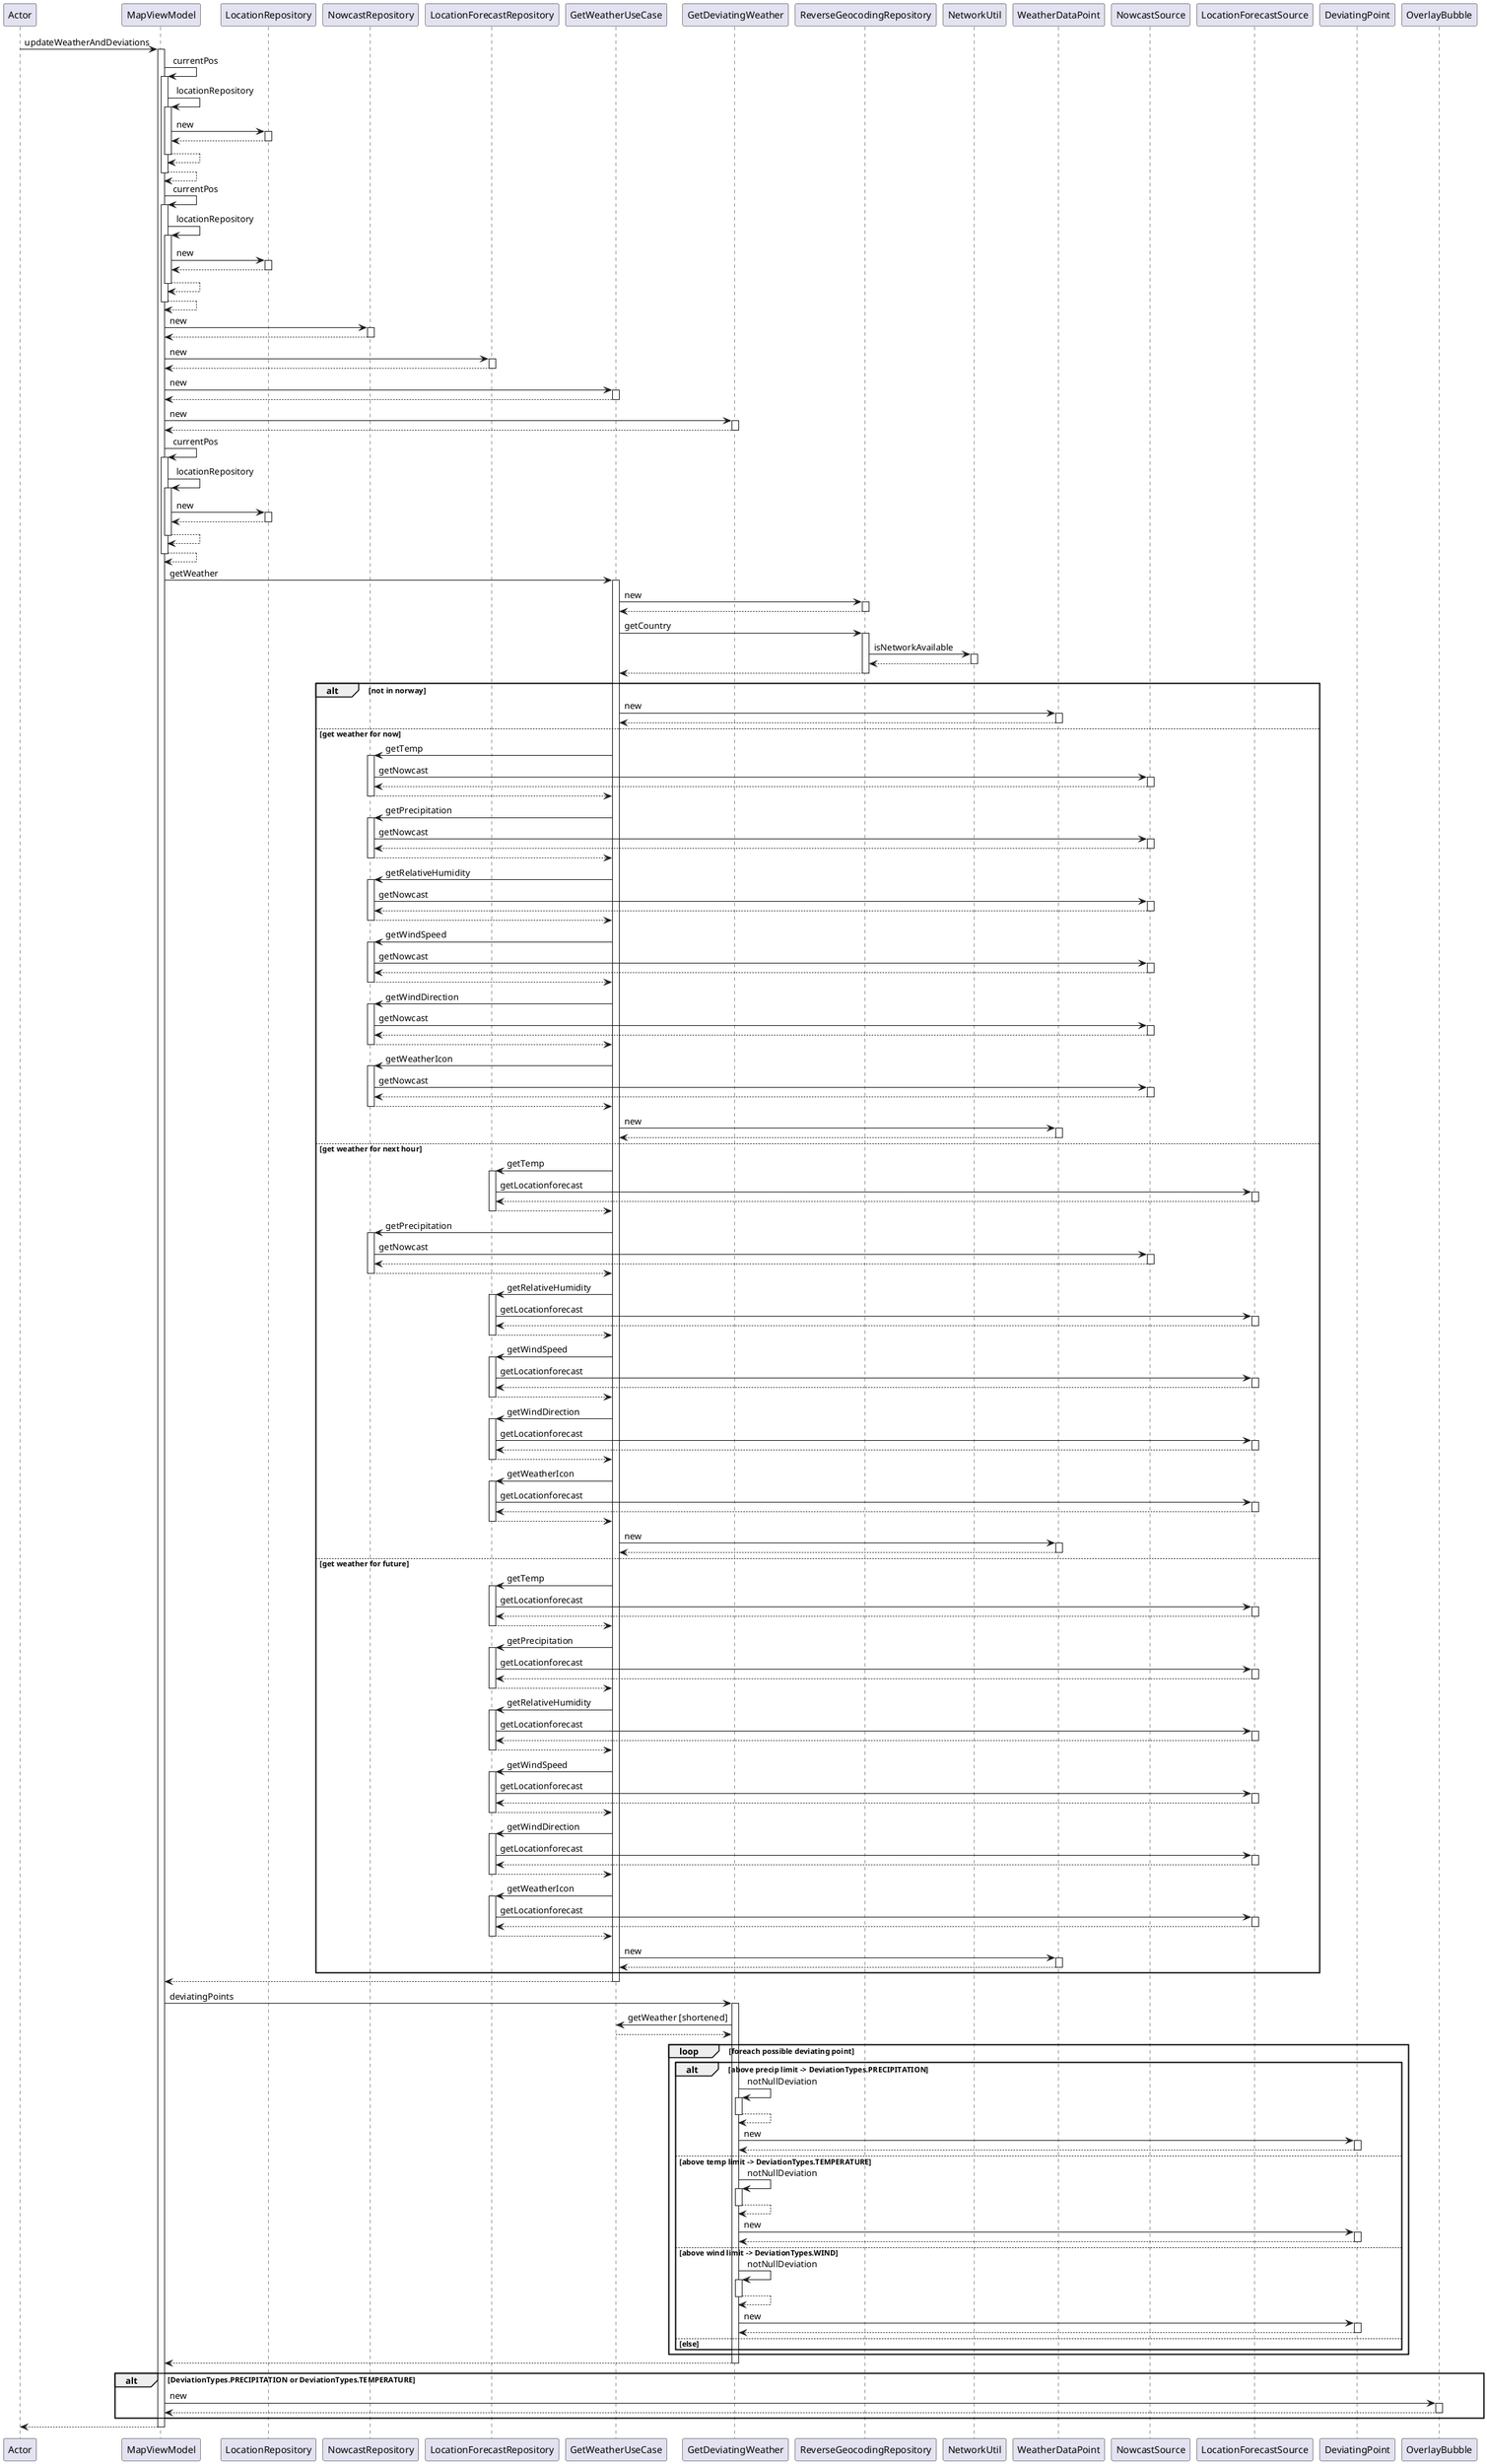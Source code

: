 @startuml
participant Actor
Actor -> MapViewModel : updateWeatherAndDeviations
activate MapViewModel
MapViewModel -> MapViewModel : currentPos
activate MapViewModel
MapViewModel -> MapViewModel : locationRepository
activate MapViewModel
MapViewModel -> LocationRepository : new
activate LocationRepository
LocationRepository --> MapViewModel
deactivate LocationRepository
MapViewModel --> MapViewModel
deactivate MapViewModel
MapViewModel --> MapViewModel
deactivate MapViewModel
MapViewModel -> MapViewModel : currentPos
activate MapViewModel
MapViewModel -> MapViewModel : locationRepository
activate MapViewModel
MapViewModel -> LocationRepository : new
activate LocationRepository
LocationRepository --> MapViewModel
deactivate LocationRepository
MapViewModel --> MapViewModel
deactivate MapViewModel
MapViewModel --> MapViewModel
deactivate MapViewModel
MapViewModel -> NowcastRepository : new
activate NowcastRepository
NowcastRepository --> MapViewModel
deactivate NowcastRepository
MapViewModel -> LocationForecastRepository : new
activate LocationForecastRepository
LocationForecastRepository --> MapViewModel
deactivate LocationForecastRepository
MapViewModel -> GetWeatherUseCase : new
activate GetWeatherUseCase
GetWeatherUseCase --> MapViewModel
deactivate GetWeatherUseCase
MapViewModel -> GetDeviatingWeather : new
activate GetDeviatingWeather
GetDeviatingWeather --> MapViewModel
deactivate GetDeviatingWeather
MapViewModel -> MapViewModel : currentPos
activate MapViewModel
MapViewModel -> MapViewModel : locationRepository
activate MapViewModel
MapViewModel -> LocationRepository : new
activate LocationRepository
LocationRepository --> MapViewModel
deactivate LocationRepository
MapViewModel --> MapViewModel
deactivate MapViewModel
MapViewModel --> MapViewModel
deactivate MapViewModel
MapViewModel -> GetWeatherUseCase : getWeather
activate GetWeatherUseCase
GetWeatherUseCase -> ReverseGeocodingRepository : new
activate ReverseGeocodingRepository
ReverseGeocodingRepository --> GetWeatherUseCase
deactivate ReverseGeocodingRepository
GetWeatherUseCase -> ReverseGeocodingRepository : getCountry
activate ReverseGeocodingRepository
ReverseGeocodingRepository -> NetworkUtil : isNetworkAvailable
activate NetworkUtil
NetworkUtil --> ReverseGeocodingRepository
deactivate NetworkUtil
ReverseGeocodingRepository --> GetWeatherUseCase
deactivate ReverseGeocodingRepository
alt not in norway
    GetWeatherUseCase -> WeatherDataPoint : new
    activate WeatherDataPoint
    WeatherDataPoint --> GetWeatherUseCase
    deactivate WeatherDataPoint

else get weather for now
    GetWeatherUseCase -> NowcastRepository : getTemp
    activate NowcastRepository
    NowcastRepository -> NowcastSource : getNowcast
    activate NowcastSource
    NowcastSource --> NowcastRepository
    deactivate NowcastSource
    NowcastRepository --> GetWeatherUseCase
    deactivate NowcastRepository
    GetWeatherUseCase -> NowcastRepository : getPrecipitation
    activate NowcastRepository
    NowcastRepository -> NowcastSource : getNowcast
    activate NowcastSource
    NowcastSource --> NowcastRepository
    deactivate NowcastSource
    NowcastRepository --> GetWeatherUseCase
    deactivate NowcastRepository
    GetWeatherUseCase -> NowcastRepository : getRelativeHumidity
    activate NowcastRepository
    NowcastRepository -> NowcastSource : getNowcast
    activate NowcastSource
    NowcastSource --> NowcastRepository
    deactivate NowcastSource
    NowcastRepository --> GetWeatherUseCase
    deactivate NowcastRepository
    GetWeatherUseCase -> NowcastRepository : getWindSpeed
    activate NowcastRepository
    NowcastRepository -> NowcastSource : getNowcast
    activate NowcastSource
    NowcastSource --> NowcastRepository
    deactivate NowcastSource
    NowcastRepository --> GetWeatherUseCase
    deactivate NowcastRepository
    GetWeatherUseCase -> NowcastRepository : getWindDirection
    activate NowcastRepository
    NowcastRepository -> NowcastSource : getNowcast
    activate NowcastSource
    NowcastSource --> NowcastRepository
    deactivate NowcastSource
    NowcastRepository --> GetWeatherUseCase
    deactivate NowcastRepository
    GetWeatherUseCase -> NowcastRepository : getWeatherIcon
    activate NowcastRepository
    NowcastRepository -> NowcastSource : getNowcast
    activate NowcastSource
    NowcastSource --> NowcastRepository
    deactivate NowcastSource
    NowcastRepository --> GetWeatherUseCase
    deactivate NowcastRepository
    GetWeatherUseCase -> WeatherDataPoint : new
    activate WeatherDataPoint
    WeatherDataPoint --> GetWeatherUseCase
    deactivate WeatherDataPoint

else get weather for next hour
    GetWeatherUseCase -> LocationForecastRepository : getTemp
    activate LocationForecastRepository
    LocationForecastRepository -> LocationForecastSource : getLocationforecast
    activate LocationForecastSource
    LocationForecastSource --> LocationForecastRepository
    deactivate LocationForecastSource
    LocationForecastRepository --> GetWeatherUseCase
    deactivate LocationForecastRepository
    GetWeatherUseCase -> NowcastRepository : getPrecipitation
    activate NowcastRepository
    NowcastRepository -> NowcastSource : getNowcast
    activate NowcastSource
    NowcastSource --> NowcastRepository
    deactivate NowcastSource
    NowcastRepository --> GetWeatherUseCase
    deactivate NowcastRepository
    GetWeatherUseCase -> LocationForecastRepository : getRelativeHumidity
    activate LocationForecastRepository
    LocationForecastRepository -> LocationForecastSource : getLocationforecast
    activate LocationForecastSource
    LocationForecastSource --> LocationForecastRepository
    deactivate LocationForecastSource
    LocationForecastRepository --> GetWeatherUseCase
    deactivate LocationForecastRepository
    GetWeatherUseCase -> LocationForecastRepository : getWindSpeed
    activate LocationForecastRepository
    LocationForecastRepository -> LocationForecastSource : getLocationforecast
    activate LocationForecastSource
    LocationForecastSource --> LocationForecastRepository
    deactivate LocationForecastSource
    LocationForecastRepository --> GetWeatherUseCase
    deactivate LocationForecastRepository
    GetWeatherUseCase -> LocationForecastRepository : getWindDirection
    activate LocationForecastRepository
    LocationForecastRepository -> LocationForecastSource : getLocationforecast
    activate LocationForecastSource
    LocationForecastSource --> LocationForecastRepository
    deactivate LocationForecastSource
    LocationForecastRepository --> GetWeatherUseCase
    deactivate LocationForecastRepository
    GetWeatherUseCase -> LocationForecastRepository : getWeatherIcon
    activate LocationForecastRepository
    LocationForecastRepository -> LocationForecastSource : getLocationforecast
    activate LocationForecastSource
    LocationForecastSource --> LocationForecastRepository
    deactivate LocationForecastSource
    LocationForecastRepository --> GetWeatherUseCase
    deactivate LocationForecastRepository
    GetWeatherUseCase -> WeatherDataPoint : new
    activate WeatherDataPoint
    WeatherDataPoint --> GetWeatherUseCase
    deactivate WeatherDataPoint

else get weather for future
    GetWeatherUseCase -> LocationForecastRepository : getTemp
    activate LocationForecastRepository
    LocationForecastRepository -> LocationForecastSource : getLocationforecast
    activate LocationForecastSource
    LocationForecastSource --> LocationForecastRepository
    deactivate LocationForecastSource
    LocationForecastRepository --> GetWeatherUseCase
    deactivate LocationForecastRepository
    GetWeatherUseCase -> LocationForecastRepository : getPrecipitation
    activate LocationForecastRepository
    LocationForecastRepository -> LocationForecastSource : getLocationforecast
    activate LocationForecastSource
    LocationForecastSource --> LocationForecastRepository
    deactivate LocationForecastSource
    LocationForecastRepository --> GetWeatherUseCase
    deactivate LocationForecastRepository
    GetWeatherUseCase -> LocationForecastRepository : getRelativeHumidity
    activate LocationForecastRepository
    LocationForecastRepository -> LocationForecastSource : getLocationforecast
    activate LocationForecastSource
    LocationForecastSource --> LocationForecastRepository
    deactivate LocationForecastSource
    LocationForecastRepository --> GetWeatherUseCase
    deactivate LocationForecastRepository
    GetWeatherUseCase -> LocationForecastRepository : getWindSpeed
    activate LocationForecastRepository
    LocationForecastRepository -> LocationForecastSource : getLocationforecast
    activate LocationForecastSource
    LocationForecastSource --> LocationForecastRepository
    deactivate LocationForecastSource
    LocationForecastRepository --> GetWeatherUseCase
    deactivate LocationForecastRepository
    GetWeatherUseCase -> LocationForecastRepository : getWindDirection
    activate LocationForecastRepository
    LocationForecastRepository -> LocationForecastSource : getLocationforecast
    activate LocationForecastSource
    LocationForecastSource --> LocationForecastRepository
    deactivate LocationForecastSource
    LocationForecastRepository --> GetWeatherUseCase
    deactivate LocationForecastRepository
    GetWeatherUseCase -> LocationForecastRepository : getWeatherIcon
    activate LocationForecastRepository
    LocationForecastRepository -> LocationForecastSource : getLocationforecast
    activate LocationForecastSource
    LocationForecastSource --> LocationForecastRepository
    deactivate LocationForecastSource
    LocationForecastRepository --> GetWeatherUseCase
    deactivate LocationForecastRepository
    GetWeatherUseCase -> WeatherDataPoint : new
    activate WeatherDataPoint
    WeatherDataPoint --> GetWeatherUseCase
    deactivate WeatherDataPoint
end
GetWeatherUseCase --> MapViewModel
deactivate GetWeatherUseCase
MapViewModel -> GetDeviatingWeather : deviatingPoints
activate GetDeviatingWeather
GetDeviatingWeather -> GetWeatherUseCase : getWeather [shortened]
GetWeatherUseCase --> GetDeviatingWeather

loop foreach possible deviating point
    alt above precip limit -> DeviationTypes.PRECIPITATION
        GetDeviatingWeather -> GetDeviatingWeather : notNullDeviation
        activate GetDeviatingWeather
        GetDeviatingWeather --> GetDeviatingWeather
        deactivate GetDeviatingWeather
        GetDeviatingWeather -> DeviatingPoint : new
        activate DeviatingPoint
        DeviatingPoint --> GetDeviatingWeather
        deactivate DeviatingPoint
    else above temp limit -> DeviationTypes.TEMPERATURE
        GetDeviatingWeather -> GetDeviatingWeather : notNullDeviation
        activate GetDeviatingWeather
        GetDeviatingWeather --> GetDeviatingWeather
        deactivate GetDeviatingWeather
        GetDeviatingWeather -> DeviatingPoint : new
        activate DeviatingPoint
        DeviatingPoint --> GetDeviatingWeather
        deactivate DeviatingPoint
    else above wind limit -> DeviationTypes.WIND
        GetDeviatingWeather -> GetDeviatingWeather : notNullDeviation
        activate GetDeviatingWeather
        GetDeviatingWeather --> GetDeviatingWeather
        deactivate GetDeviatingWeather
        GetDeviatingWeather -> DeviatingPoint : new
        activate DeviatingPoint
        DeviatingPoint --> GetDeviatingWeather
        deactivate DeviatingPoint
    else else
    end
end
GetDeviatingWeather --> MapViewModel
alt DeviationTypes.PRECIPITATION or DeviationTypes.TEMPERATURE
deactivate GetDeviatingWeather
MapViewModel -> OverlayBubble : new
activate OverlayBubble
OverlayBubble --> MapViewModel
deactivate OverlayBubble
end
return
@enduml